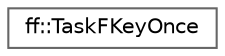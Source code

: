 digraph "类继承关系图"
{
 // LATEX_PDF_SIZE
  bgcolor="transparent";
  edge [fontname=Helvetica,fontsize=10,labelfontname=Helvetica,labelfontsize=10];
  node [fontname=Helvetica,fontsize=10,shape=box,height=0.2,width=0.4];
  rankdir="LR";
  Node0 [id="Node000000",label="ff::TaskFKeyOnce",height=0.2,width=0.4,color="grey40", fillcolor="white", style="filled",URL="$classff_1_1_task_f_key_once.html",tooltip=" "];
}
